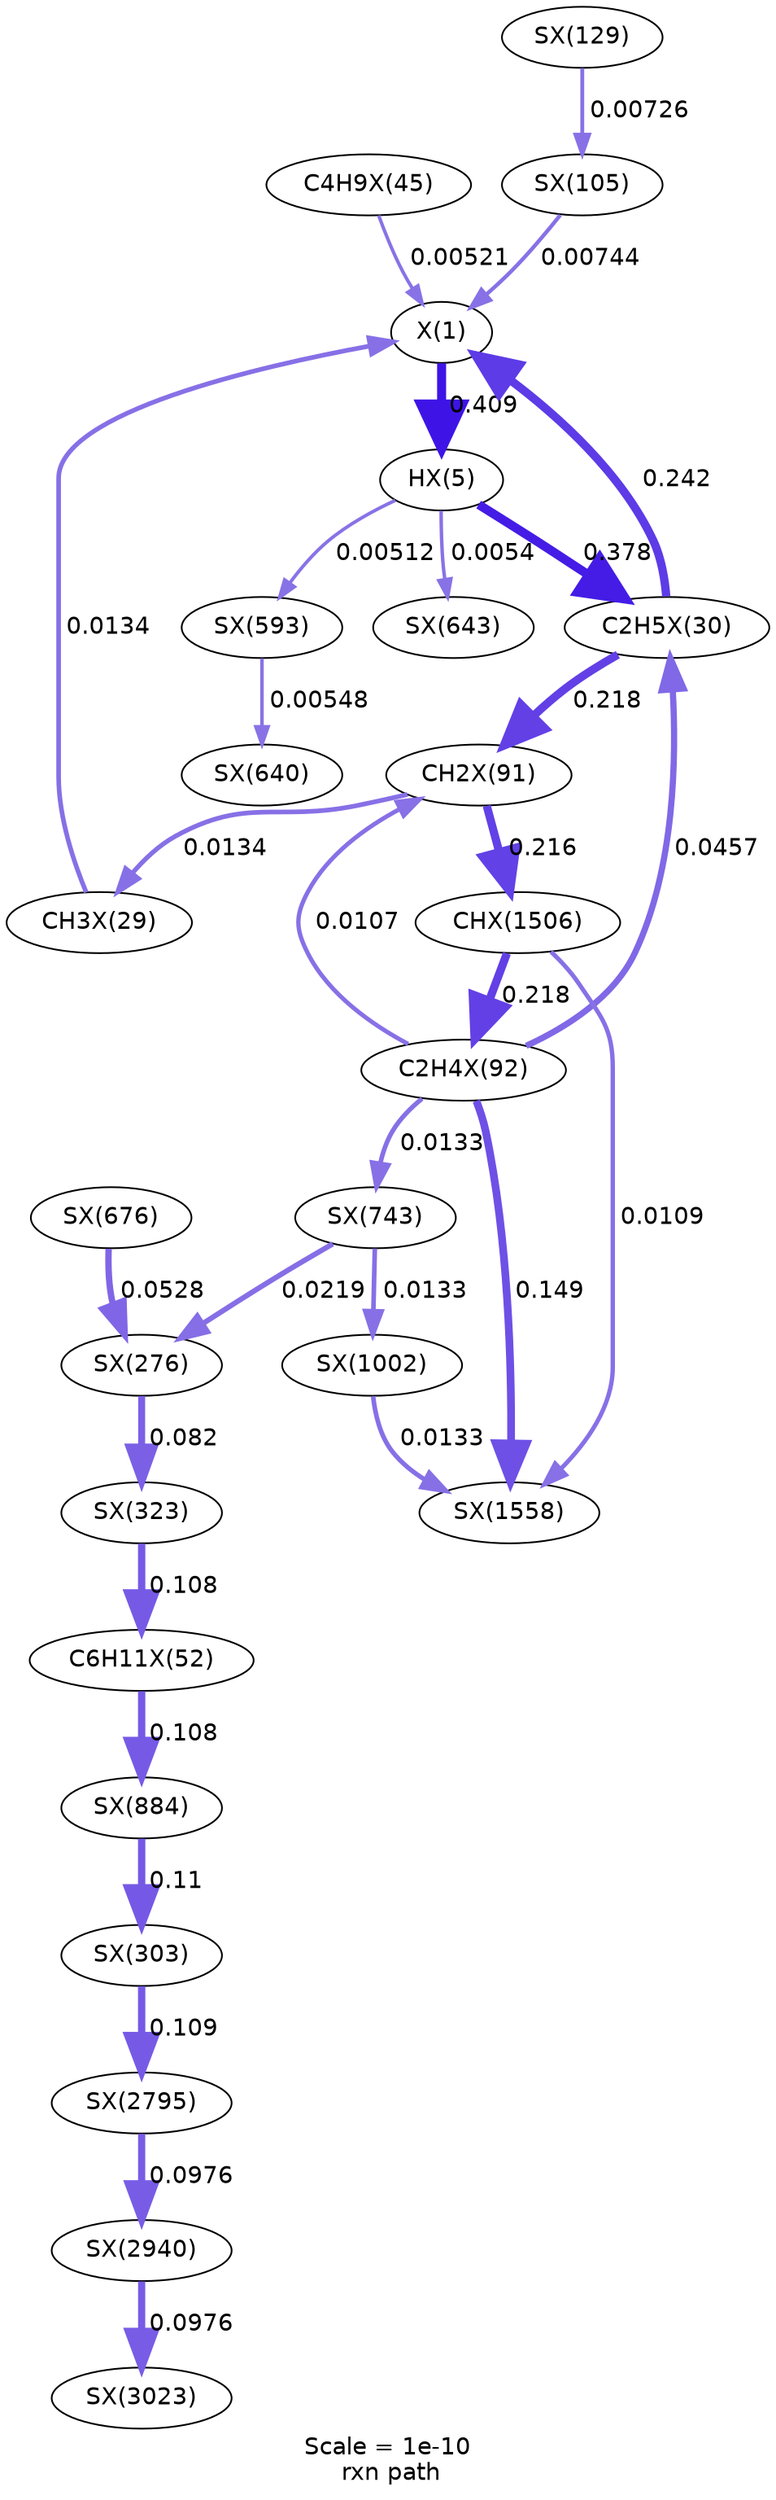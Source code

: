 digraph reaction_paths {
center=1;
s28 -> s29[fontname="Helvetica", style="setlinewidth(5.32)", arrowsize=2.66, color="0.7, 0.909, 0.9"
, label=" 0.409"];
s32 -> s28[fontname="Helvetica", style="setlinewidth(4.93)", arrowsize=2.46, color="0.7, 0.742, 0.9"
, label=" 0.242"];
s38 -> s28[fontname="Helvetica", style="setlinewidth(2.03)", arrowsize=1.02, color="0.7, 0.505, 0.9"
, label=" 0.00521"];
s50 -> s28[fontname="Helvetica", style="setlinewidth(2.3)", arrowsize=1.15, color="0.7, 0.507, 0.9"
, label=" 0.00744"];
s31 -> s28[fontname="Helvetica", style="setlinewidth(2.74)", arrowsize=1.37, color="0.7, 0.513, 0.9"
, label=" 0.0134"];
s29 -> s32[fontname="Helvetica", style="setlinewidth(5.27)", arrowsize=2.63, color="0.7, 0.878, 0.9"
, label=" 0.378"];
s29 -> s72[fontname="Helvetica", style="setlinewidth(2.06)", arrowsize=1.03, color="0.7, 0.505, 0.9"
, label=" 0.0054"];
s29 -> s67[fontname="Helvetica", style="setlinewidth(2.02)", arrowsize=1.01, color="0.7, 0.505, 0.9"
, label=" 0.00512"];
s32 -> s45[fontname="Helvetica", style="setlinewidth(4.85)", arrowsize=2.43, color="0.7, 0.718, 0.9"
, label=" 0.218"];
s46 -> s32[fontname="Helvetica", style="setlinewidth(3.67)", arrowsize=1.84, color="0.7, 0.546, 0.9"
, label=" 0.0457"];
s75 -> s59[fontname="Helvetica", style="setlinewidth(3.78)", arrowsize=1.89, color="0.7, 0.553, 0.9"
, label=" 0.0528"];
s59 -> s63[fontname="Helvetica", style="setlinewidth(4.11)", arrowsize=2.06, color="0.7, 0.582, 0.9"
, label=" 0.082"];
s77 -> s59[fontname="Helvetica", style="setlinewidth(3.12)", arrowsize=1.56, color="0.7, 0.522, 0.9"
, label=" 0.0219"];
s63 -> s41[fontname="Helvetica", style="setlinewidth(4.32)", arrowsize=2.16, color="0.7, 0.608, 0.9"
, label=" 0.108"];
s41 -> s78[fontname="Helvetica", style="setlinewidth(4.32)", arrowsize=2.16, color="0.7, 0.608, 0.9"
, label=" 0.108"];
s46 -> s77[fontname="Helvetica", style="setlinewidth(2.74)", arrowsize=1.37, color="0.7, 0.513, 0.9"
, label=" 0.0133"];
s77 -> s79[fontname="Helvetica", style="setlinewidth(2.74)", arrowsize=1.37, color="0.7, 0.513, 0.9"
, label=" 0.0133"];
s51 -> s50[fontname="Helvetica", style="setlinewidth(2.28)", arrowsize=1.14, color="0.7, 0.507, 0.9"
, label=" 0.00726"];
s45 -> s31[fontname="Helvetica", style="setlinewidth(2.75)", arrowsize=1.37, color="0.7, 0.513, 0.9"
, label=" 0.0134"];
s45 -> s80[fontname="Helvetica", style="setlinewidth(4.84)", arrowsize=2.42, color="0.7, 0.716, 0.9"
, label=" 0.216"];
s46 -> s45[fontname="Helvetica", style="setlinewidth(2.57)", arrowsize=1.29, color="0.7, 0.511, 0.9"
, label=" 0.0107"];
s80 -> s46[fontname="Helvetica", style="setlinewidth(4.85)", arrowsize=2.43, color="0.7, 0.718, 0.9"
, label=" 0.218"];
s80 -> s81[fontname="Helvetica", style="setlinewidth(2.59)", arrowsize=1.3, color="0.7, 0.511, 0.9"
, label=" 0.0109"];
s46 -> s81[fontname="Helvetica", style="setlinewidth(4.56)", arrowsize=2.28, color="0.7, 0.649, 0.9"
, label=" 0.149"];
s79 -> s81[fontname="Helvetica", style="setlinewidth(2.74)", arrowsize=1.37, color="0.7, 0.513, 0.9"
, label=" 0.0133"];
s67 -> s70[fontname="Helvetica", style="setlinewidth(2.07)", arrowsize=1.03, color="0.7, 0.505, 0.9"
, label=" 0.00548"];
s78 -> s62[fontname="Helvetica", style="setlinewidth(4.33)", arrowsize=2.17, color="0.7, 0.61, 0.9"
, label=" 0.11"];
s62 -> s84[fontname="Helvetica", style="setlinewidth(4.33)", arrowsize=2.16, color="0.7, 0.609, 0.9"
, label=" 0.109"];
s84 -> s86[fontname="Helvetica", style="setlinewidth(4.24)", arrowsize=2.12, color="0.7, 0.598, 0.9"
, label=" 0.0976"];
s86 -> s87[fontname="Helvetica", style="setlinewidth(4.24)", arrowsize=2.12, color="0.7, 0.598, 0.9"
, label=" 0.0976"];
s28 [ fontname="Helvetica", label="X(1)"];
s29 [ fontname="Helvetica", label="HX(5)"];
s31 [ fontname="Helvetica", label="CH3X(29)"];
s32 [ fontname="Helvetica", label="C2H5X(30)"];
s38 [ fontname="Helvetica", label="C4H9X(45)"];
s41 [ fontname="Helvetica", label="C6H11X(52)"];
s45 [ fontname="Helvetica", label="CH2X(91)"];
s46 [ fontname="Helvetica", label="C2H4X(92)"];
s50 [ fontname="Helvetica", label="SX(105)"];
s51 [ fontname="Helvetica", label="SX(129)"];
s59 [ fontname="Helvetica", label="SX(276)"];
s62 [ fontname="Helvetica", label="SX(303)"];
s63 [ fontname="Helvetica", label="SX(323)"];
s67 [ fontname="Helvetica", label="SX(593)"];
s70 [ fontname="Helvetica", label="SX(640)"];
s72 [ fontname="Helvetica", label="SX(643)"];
s75 [ fontname="Helvetica", label="SX(676)"];
s77 [ fontname="Helvetica", label="SX(743)"];
s78 [ fontname="Helvetica", label="SX(884)"];
s79 [ fontname="Helvetica", label="SX(1002)"];
s80 [ fontname="Helvetica", label="CHX(1506)"];
s81 [ fontname="Helvetica", label="SX(1558)"];
s84 [ fontname="Helvetica", label="SX(2795)"];
s86 [ fontname="Helvetica", label="SX(2940)"];
s87 [ fontname="Helvetica", label="SX(3023)"];
 label = "Scale = 1e-10\l rxn path";
 fontname = "Helvetica";
}
